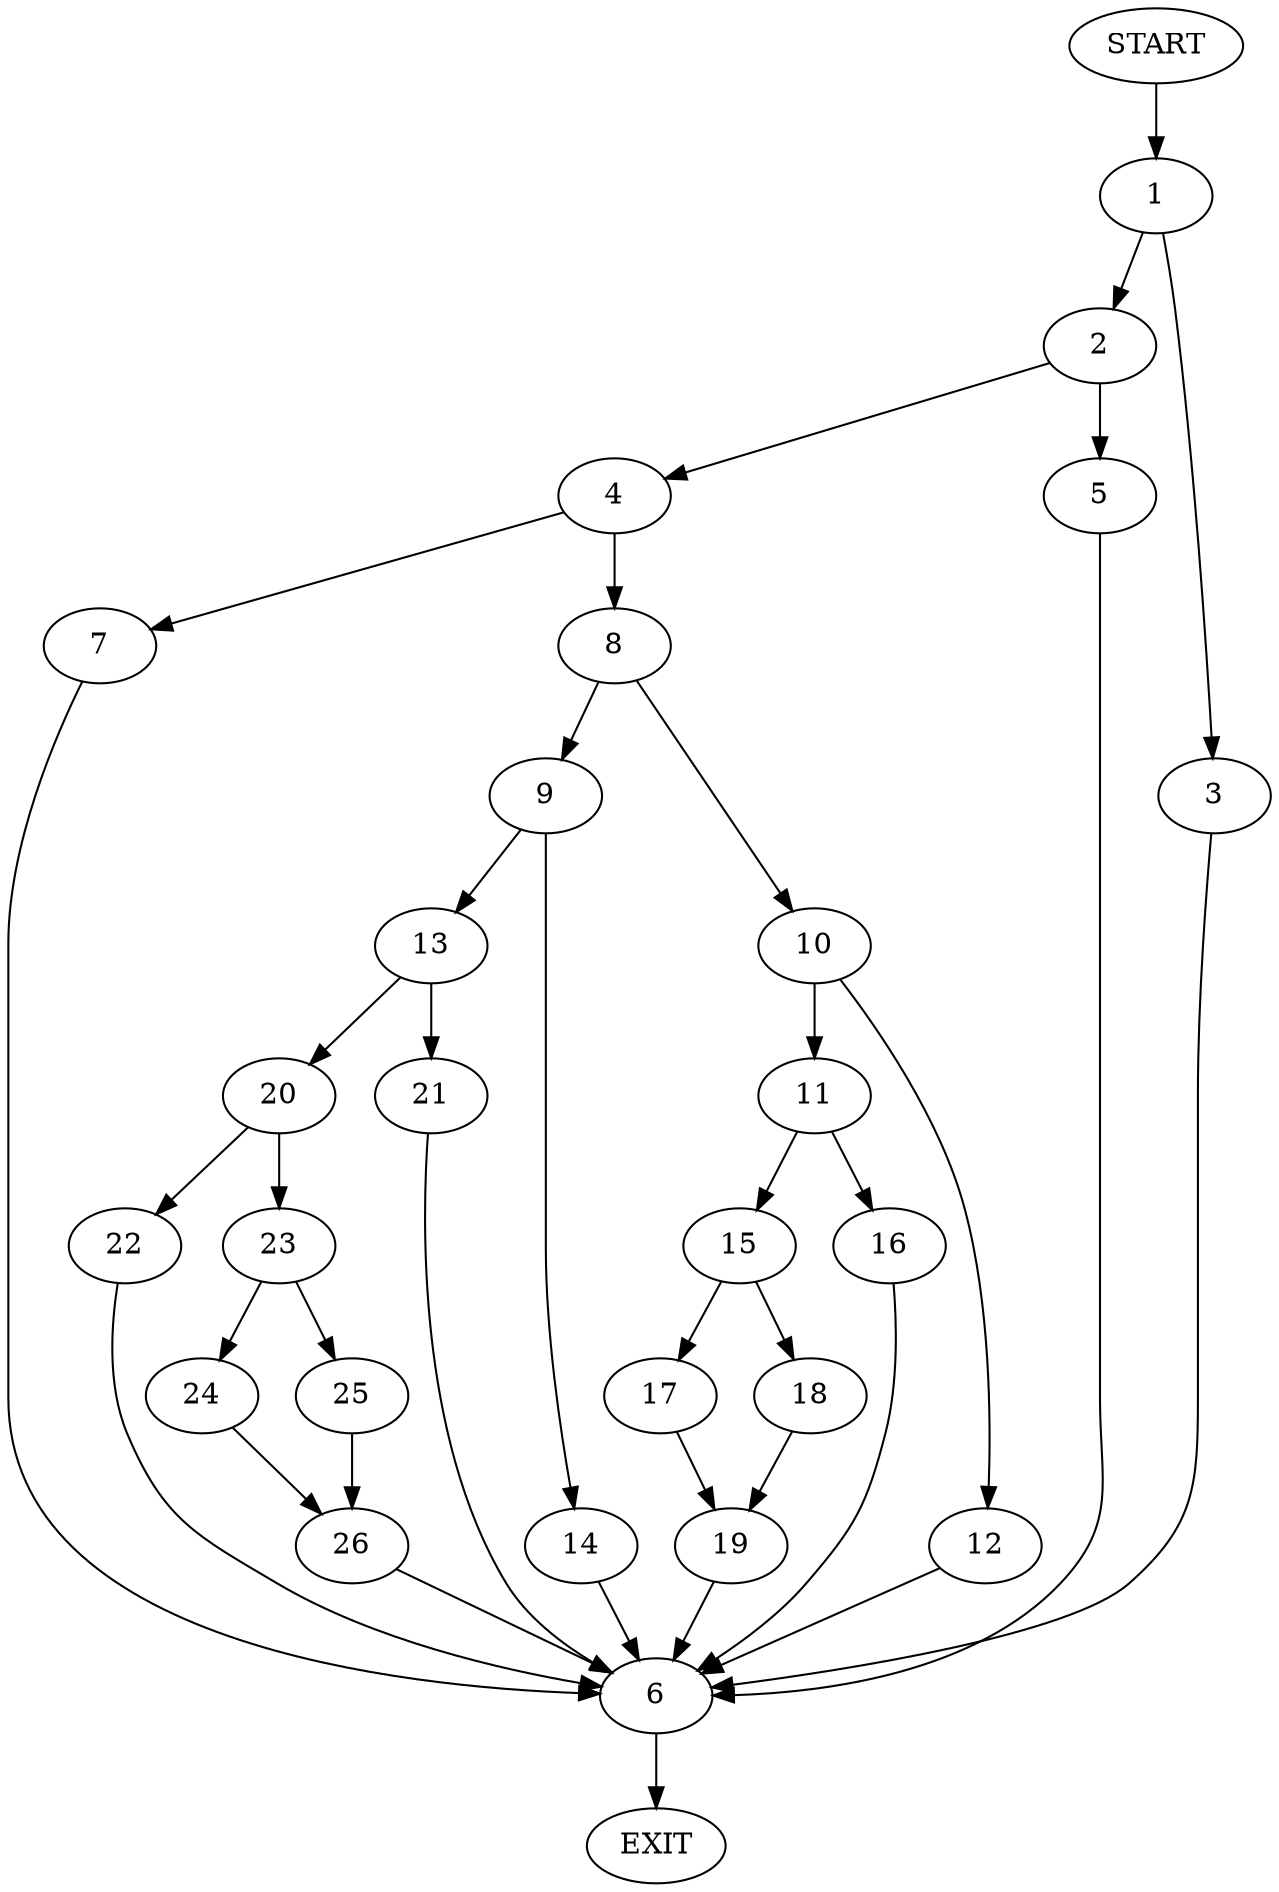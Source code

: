 digraph {
0 [label="START"]
27 [label="EXIT"]
0 -> 1
1 -> 2
1 -> 3
2 -> 4
2 -> 5
3 -> 6
6 -> 27
4 -> 7
4 -> 8
5 -> 6
8 -> 9
8 -> 10
7 -> 6
10 -> 11
10 -> 12
9 -> 13
9 -> 14
11 -> 15
11 -> 16
12 -> 6
15 -> 17
15 -> 18
16 -> 6
17 -> 19
18 -> 19
19 -> 6
13 -> 20
13 -> 21
14 -> 6
21 -> 6
20 -> 22
20 -> 23
22 -> 6
23 -> 24
23 -> 25
24 -> 26
25 -> 26
26 -> 6
}
